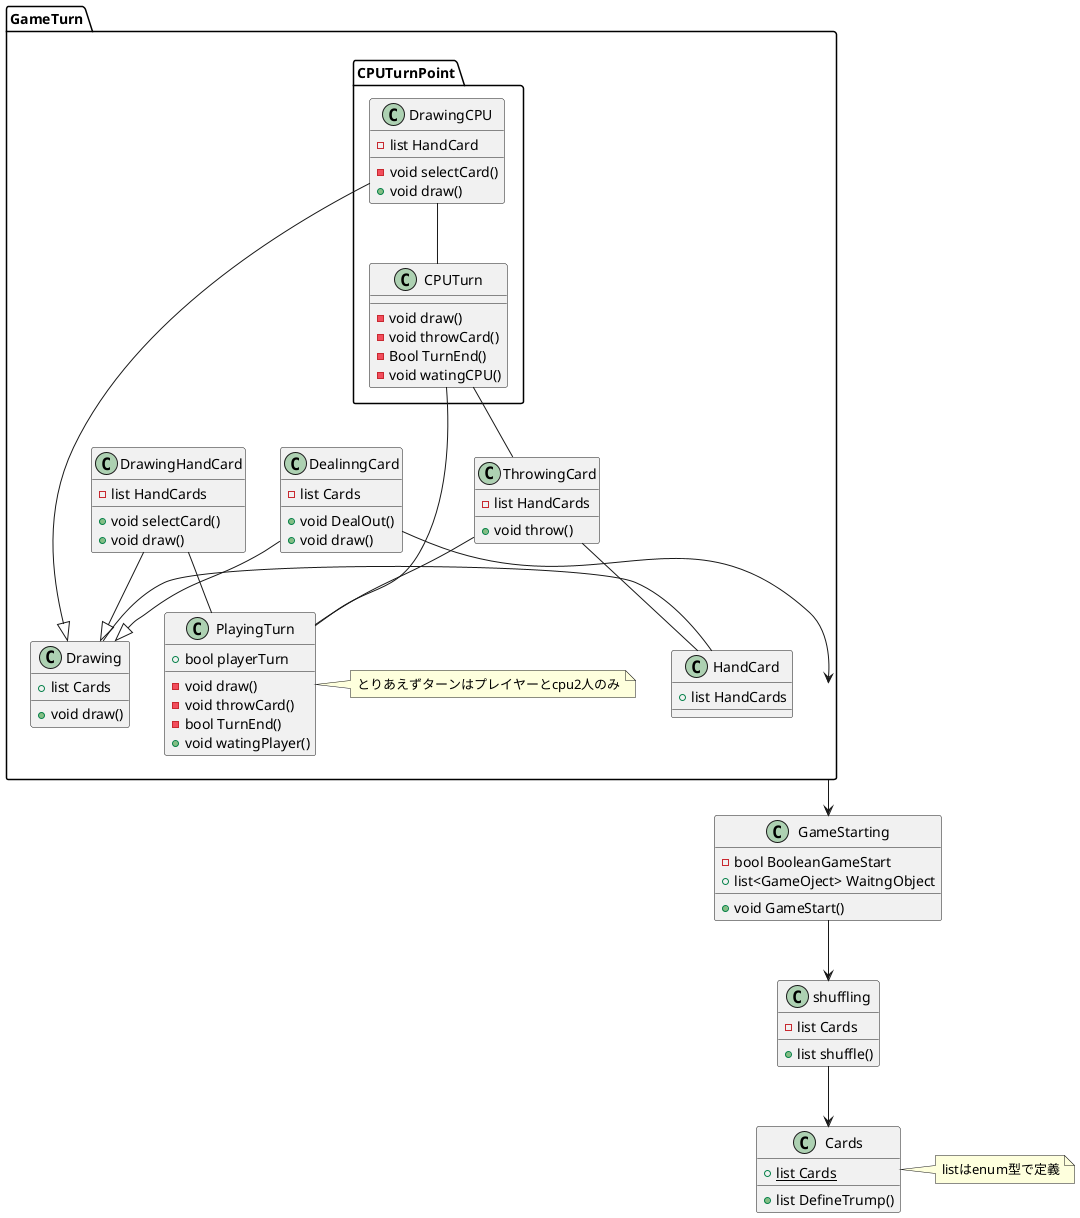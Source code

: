 @startuml CardGame

class Cards{
  +{static} list Cards
  +list DefineTrump()
}
note right of Cards
  listはenum型で定義
end note
class GameStarting{
  -bool BooleanGameStart
  +list<GameOject> WaitngObject
  +void GameStart()
}
class shuffling{
  - list Cards
  +list shuffle()
}
namespace GameTurn{
class DealinngCard{
  - list Cards
  +void DealOut()
  + void draw()
}
class HandCard{
  +list HandCards
}
class DrawingHandCard{
  -list HandCards
  +void selectCard()
  +void draw()
}
class Drawing{
  +list Cards
  +void draw()
}
class PlayingTurn{
  +bool playerTurn
  -void draw()
  -void throwCard()
  -bool TurnEnd()
  +void watingPlayer()
}
note right of PlayingTurn
  とりあえずターンはプレイヤーとcpu2人のみ
end note
class ThrowingCard{
  -list HandCards
  +void throw()
}
namespace CPUTurnPoint{
class DrawingCPU{
  -list HandCard
  -void selectCard()
  +void draw()
}
class CPUTurn{
  -void draw()
  -void throwCard()
  -Bool TurnEnd()
  -void watingCPU()
}
}
}
DrawingHandCard --|>Drawing
DealinngCard --|>Drawing
DrawingCPU--|>Drawing
shuffling-->Cards
GameStarting-->shuffling
GameTurn-->GameStarting
CPUTurn--PlayingTurn
DealinngCard-->GameTurn
CPUTurn--ThrowingCard
ThrowingCard--PlayingTurn
ThrowingCard--HandCard
DrawingHandCard--PlayingTurn
DrawingCPU--CPUTurn
Drawing-HandCard
@enduml
